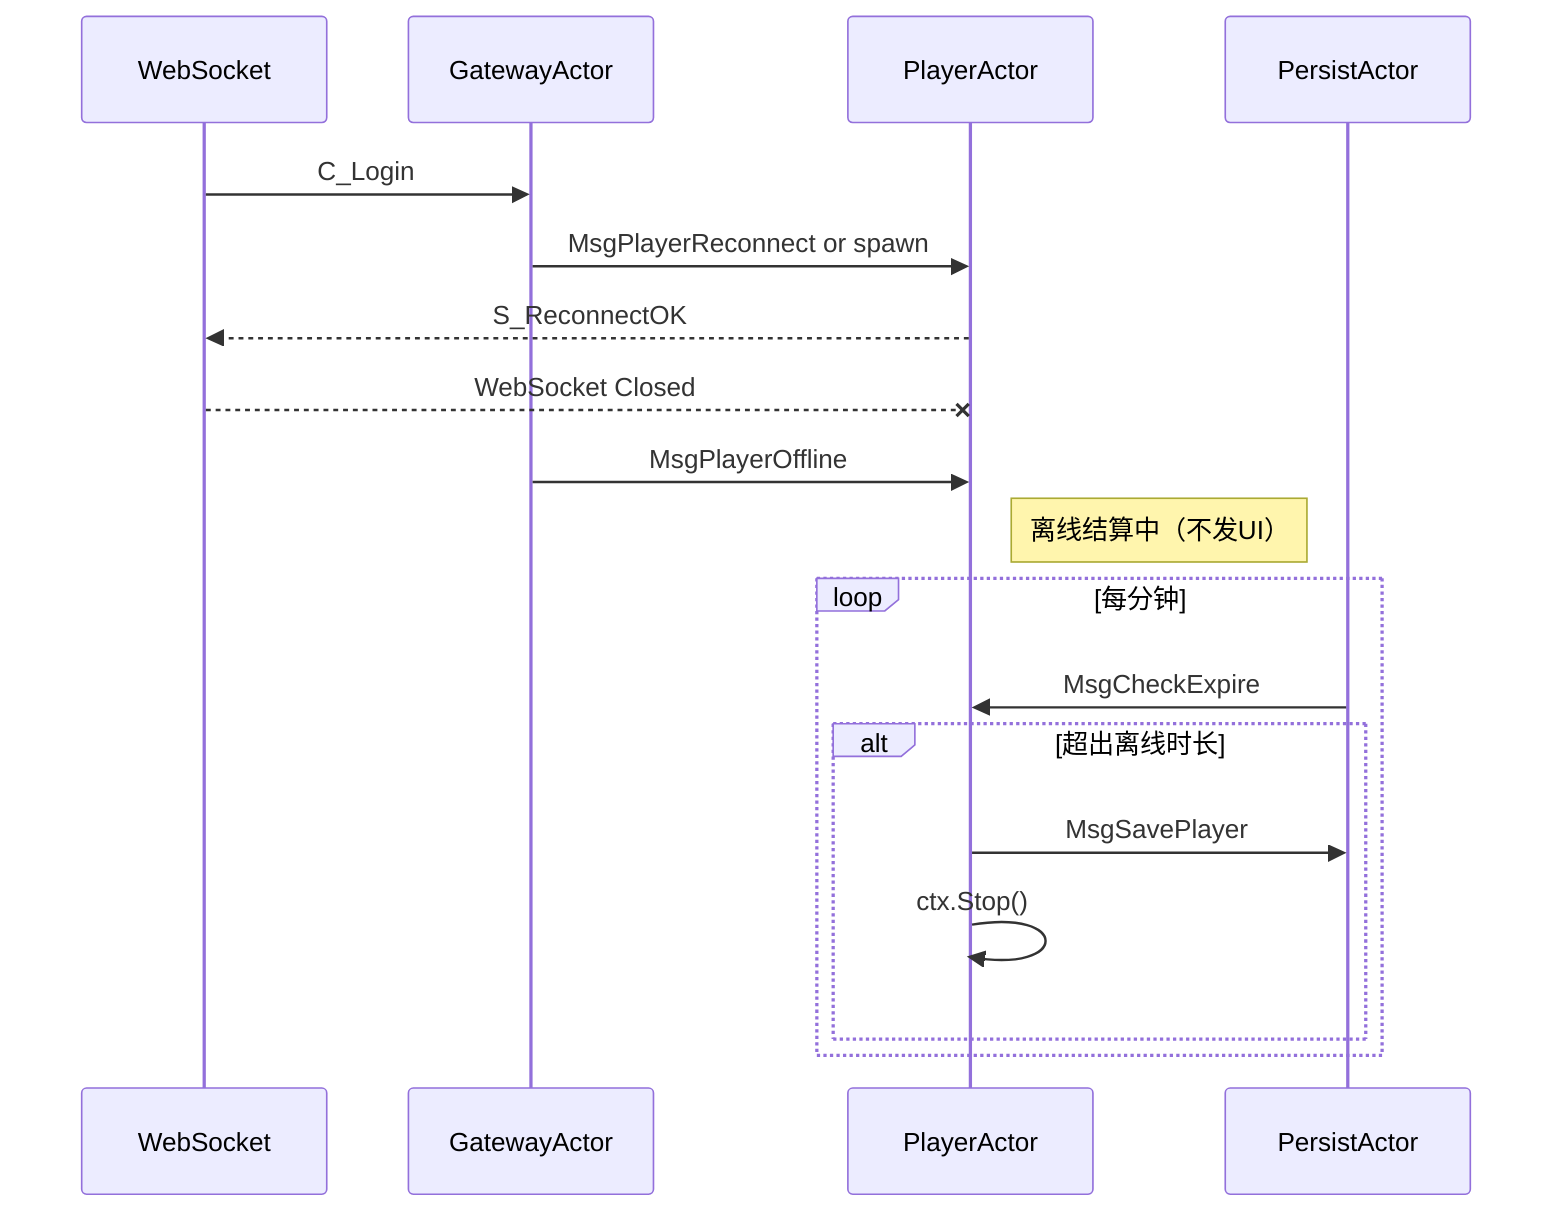 sequenceDiagram
    participant WS as WebSocket
    participant Gateway as GatewayActor
    participant Player as PlayerActor
    participant Persist as PersistActor

    WS->>Gateway: C_Login
    Gateway->>Player: MsgPlayerReconnect or spawn
    Player-->>WS: S_ReconnectOK

WS--X Player: WebSocket Closed
Gateway->>Player: MsgPlayerOffline
Note right of Player: 离线结算中（不发UI）

loop 每分钟
Persist->>Player: MsgCheckExpire
alt 超出离线时长
Player->>Persist: MsgSavePlayer
Player->>Player: ctx.Stop()
end
end